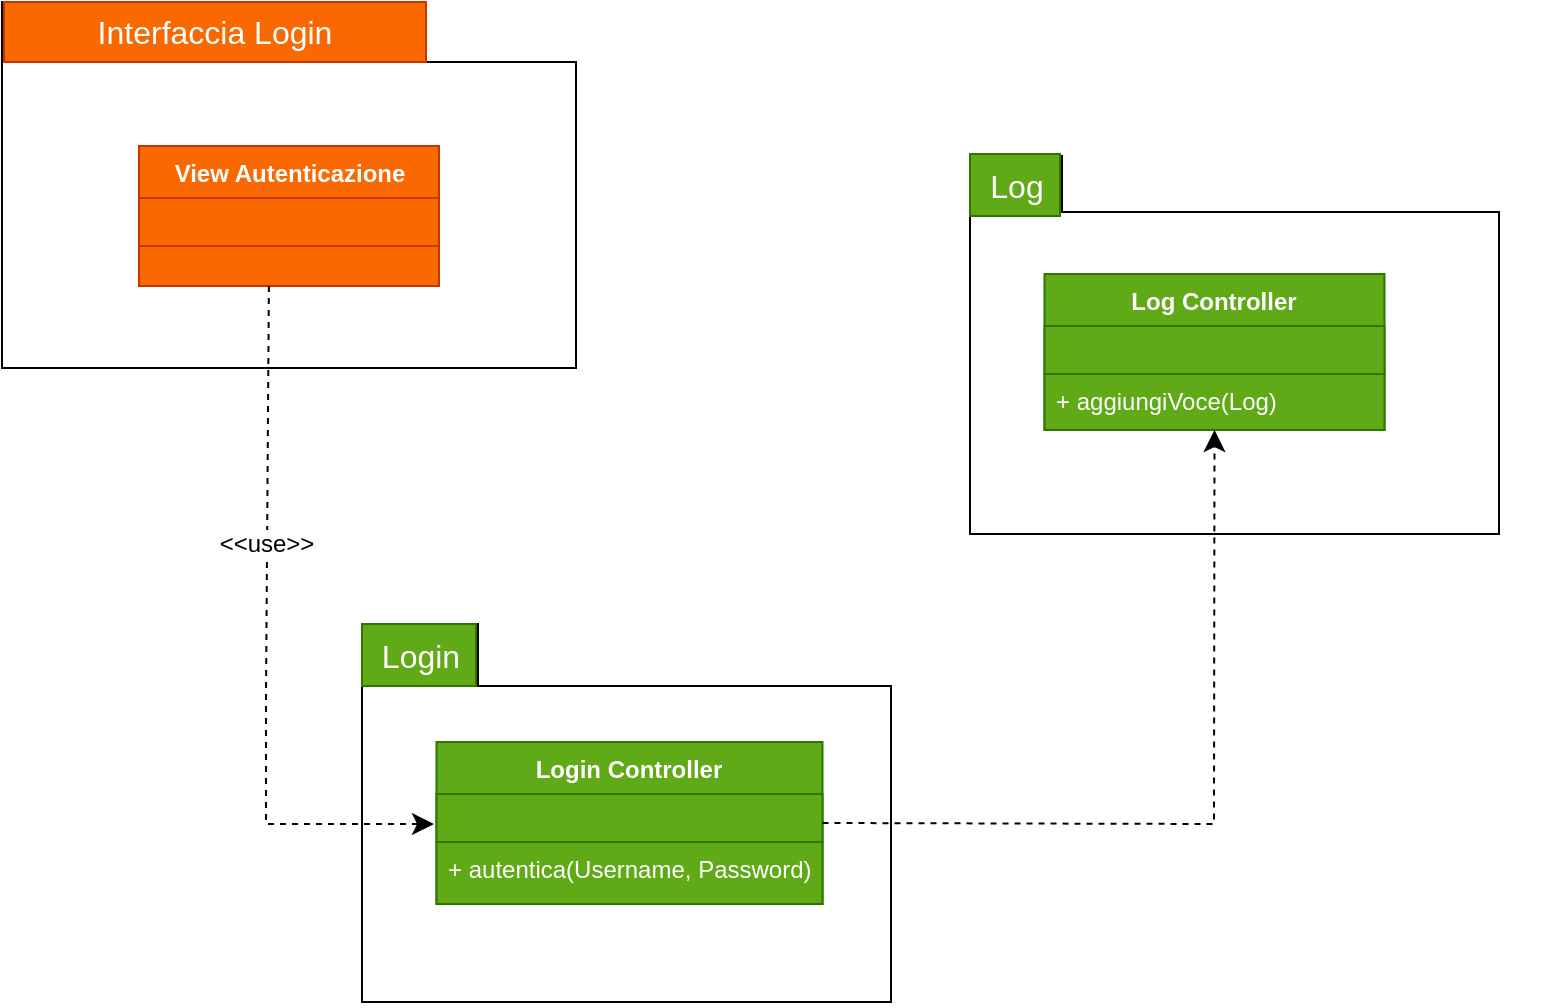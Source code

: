 <mxfile version="24.5.4" type="github">
  <diagram name="Pagina-1" id="86GD8Nnsu1P-jXevO0ux">
    <mxGraphModel dx="2004" dy="1209" grid="0" gridSize="10" guides="1" tooltips="1" connect="1" arrows="1" fold="1" page="0" pageScale="1" pageWidth="827" pageHeight="1169" math="0" shadow="0">
      <root>
        <mxCell id="0" />
        <mxCell id="1" parent="0" />
        <mxCell id="EzHZpt0uHVEZw83XRLIT-1" value="" style="shape=folder;fontStyle=1;spacingTop=10;tabWidth=210;tabHeight=30;tabPosition=left;html=1;whiteSpace=wrap;" parent="1" vertex="1">
          <mxGeometry x="-5" y="-52" width="287" height="183" as="geometry" />
        </mxCell>
        <mxCell id="EzHZpt0uHVEZw83XRLIT-2" value="&lt;font color=&quot;#ffffff&quot;&gt;Interfaccia Login&lt;br&gt;&lt;/font&gt;" style="text;strokeColor=#C73500;fillColor=#fa6800;html=1;align=center;verticalAlign=middle;whiteSpace=wrap;rounded=0;fontSize=16;fontColor=#000000;" parent="1" vertex="1">
          <mxGeometry x="-4" y="-52" width="211" height="30" as="geometry" />
        </mxCell>
        <mxCell id="EzHZpt0uHVEZw83XRLIT-3" style="edgeStyle=none;curved=1;rounded=0;orthogonalLoop=1;jettySize=auto;html=1;exitX=0.5;exitY=0;exitDx=0;exitDy=0;fontSize=12;startSize=8;endSize=8;" parent="1" edge="1">
          <mxGeometry relative="1" as="geometry">
            <mxPoint x="346" y="34" as="sourcePoint" />
            <mxPoint x="346" y="34" as="targetPoint" />
          </mxGeometry>
        </mxCell>
        <mxCell id="EzHZpt0uHVEZw83XRLIT-4" value="" style="shape=folder;fontStyle=1;spacingTop=10;tabWidth=58;tabHeight=31;tabPosition=left;html=1;whiteSpace=wrap;" parent="1" vertex="1">
          <mxGeometry x="175" y="259" width="264.5" height="189" as="geometry" />
        </mxCell>
        <mxCell id="EzHZpt0uHVEZw83XRLIT-5" value="Login" style="text;html=1;align=center;verticalAlign=middle;resizable=0;points=[];autosize=1;fontSize=16;fillColor=#60a917;fontColor=#ffffff;strokeColor=#2D7600;" parent="1" vertex="1">
          <mxGeometry x="175" y="259" width="57" height="31" as="geometry" />
        </mxCell>
        <mxCell id="EzHZpt0uHVEZw83XRLIT-14" value="&lt;font color=&quot;#ffffff&quot;&gt;View Autenticazione&lt;br&gt;&lt;/font&gt;" style="swimlane;fontStyle=1;align=center;verticalAlign=top;childLayout=stackLayout;horizontal=1;startSize=26;horizontalStack=0;resizeParent=1;resizeParentMax=0;resizeLast=0;collapsible=1;marginBottom=0;whiteSpace=wrap;html=1;fillColor=#fa6800;fontColor=#000000;strokeColor=#C73500;" parent="1" vertex="1">
          <mxGeometry x="63.5" y="20" width="150" height="70" as="geometry" />
        </mxCell>
        <mxCell id="EzHZpt0uHVEZw83XRLIT-15" value="" style="text;strokeColor=#C73500;fillColor=#fa6800;align=left;verticalAlign=top;spacingLeft=4;spacingRight=4;overflow=hidden;rotatable=0;points=[[0,0.5],[1,0.5]];portConstraint=eastwest;whiteSpace=wrap;html=1;fontColor=#000000;" parent="EzHZpt0uHVEZw83XRLIT-14" vertex="1">
          <mxGeometry y="26" width="150" height="24" as="geometry" />
        </mxCell>
        <mxCell id="EzHZpt0uHVEZw83XRLIT-16" value="" style="line;strokeWidth=1;fillColor=#fa6800;align=left;verticalAlign=middle;spacingTop=-1;spacingLeft=3;spacingRight=3;rotatable=0;labelPosition=right;points=[];portConstraint=eastwest;strokeColor=#FF8000;fontColor=#000000;" parent="EzHZpt0uHVEZw83XRLIT-14" vertex="1">
          <mxGeometry y="50" width="150" as="geometry" />
        </mxCell>
        <mxCell id="EzHZpt0uHVEZw83XRLIT-17" value="&lt;div&gt;&lt;br&gt;&lt;/div&gt;&lt;div&gt;&lt;br&gt;&lt;/div&gt;" style="text;strokeColor=#C73500;fillColor=#fa6800;align=left;verticalAlign=top;spacingLeft=4;spacingRight=4;overflow=hidden;rotatable=0;points=[[0,0.5],[1,0.5]];portConstraint=eastwest;whiteSpace=wrap;html=1;fontColor=#000000;" parent="EzHZpt0uHVEZw83XRLIT-14" vertex="1">
          <mxGeometry y="50" width="150" height="20" as="geometry" />
        </mxCell>
        <mxCell id="EzHZpt0uHVEZw83XRLIT-18" value="Login Controller" style="swimlane;fontStyle=1;align=center;verticalAlign=top;childLayout=stackLayout;horizontal=1;startSize=26;horizontalStack=0;resizeParent=1;resizeParentMax=0;resizeLast=0;collapsible=1;marginBottom=0;whiteSpace=wrap;html=1;fillColor=#60a917;fontColor=#ffffff;strokeColor=#2D7600;" parent="1" vertex="1">
          <mxGeometry x="212.25" y="318" width="193" height="81" as="geometry" />
        </mxCell>
        <mxCell id="EzHZpt0uHVEZw83XRLIT-19" value="" style="text;strokeColor=#2D7600;fillColor=#60a917;align=left;verticalAlign=top;spacingLeft=4;spacingRight=4;overflow=hidden;rotatable=0;points=[[0,0.5],[1,0.5]];portConstraint=eastwest;whiteSpace=wrap;html=1;fontColor=#ffffff;" parent="EzHZpt0uHVEZw83XRLIT-18" vertex="1">
          <mxGeometry y="26" width="193" height="24" as="geometry" />
        </mxCell>
        <mxCell id="EzHZpt0uHVEZw83XRLIT-20" value="" style="line;strokeWidth=1;fillColor=#fa6800;align=left;verticalAlign=middle;spacingTop=-1;spacingLeft=3;spacingRight=3;rotatable=0;labelPosition=right;points=[];portConstraint=eastwest;strokeColor=#FF8000;fontColor=#000000;" parent="EzHZpt0uHVEZw83XRLIT-18" vertex="1">
          <mxGeometry y="50" width="193" as="geometry" />
        </mxCell>
        <mxCell id="EzHZpt0uHVEZw83XRLIT-21" value="+ autentica(Username, Password)" style="text;strokeColor=#2D7600;fillColor=#60a917;align=left;verticalAlign=top;spacingLeft=4;spacingRight=4;overflow=hidden;rotatable=0;points=[[0,0.5],[1,0.5]];portConstraint=eastwest;whiteSpace=wrap;html=1;fontColor=#ffffff;" parent="EzHZpt0uHVEZw83XRLIT-18" vertex="1">
          <mxGeometry y="50" width="193" height="31" as="geometry" />
        </mxCell>
        <mxCell id="EzHZpt0uHVEZw83XRLIT-24" style="edgeStyle=none;curved=0;rounded=0;orthogonalLoop=1;jettySize=auto;html=1;exitX=0.5;exitY=1;exitDx=0;exitDy=0;fontSize=12;startSize=8;endSize=8;entryX=0;entryY=0.25;entryDx=0;entryDy=0;dashed=1;strokeColor=none;" parent="1" target="EzHZpt0uHVEZw83XRLIT-18" edge="1">
          <mxGeometry relative="1" as="geometry">
            <mxPoint x="22" y="220" as="sourcePoint" />
            <mxPoint x="22" y="539" as="targetPoint" />
            <Array as="points">
              <mxPoint x="22" y="440" />
            </Array>
          </mxGeometry>
        </mxCell>
        <mxCell id="EzHZpt0uHVEZw83XRLIT-25" style="edgeStyle=none;curved=0;rounded=0;orthogonalLoop=1;jettySize=auto;html=1;exitX=0.433;exitY=1;exitDx=0;exitDy=0;fontSize=12;startSize=8;endSize=8;dashed=1;exitPerimeter=0;" parent="1" source="EzHZpt0uHVEZw83XRLIT-17" edge="1">
          <mxGeometry relative="1" as="geometry">
            <mxPoint x="52" y="220" as="sourcePoint" />
            <mxPoint x="211" y="359" as="targetPoint" />
            <Array as="points">
              <mxPoint x="127" y="295" />
              <mxPoint x="127" y="359" />
            </Array>
          </mxGeometry>
        </mxCell>
        <mxCell id="EzHZpt0uHVEZw83XRLIT-26" value="&amp;lt;&amp;lt;use&amp;gt;&amp;gt;" style="edgeLabel;html=1;align=center;verticalAlign=middle;resizable=0;points=[];fontSize=12;" parent="EzHZpt0uHVEZw83XRLIT-25" vertex="1" connectable="0">
          <mxGeometry x="-0.272" y="-1" relative="1" as="geometry">
            <mxPoint as="offset" />
          </mxGeometry>
        </mxCell>
        <mxCell id="EzHZpt0uHVEZw83XRLIT-35" style="edgeStyle=none;curved=1;rounded=0;orthogonalLoop=1;jettySize=auto;html=1;exitX=0.5;exitY=0;exitDx=0;exitDy=0;fontSize=12;startSize=8;endSize=8;" parent="1" edge="1">
          <mxGeometry relative="1" as="geometry">
            <mxPoint x="757" y="87" as="sourcePoint" />
            <mxPoint x="757" y="87" as="targetPoint" />
          </mxGeometry>
        </mxCell>
        <mxCell id="knwJUqBUvWxI0EZrz6KP-1" value="" style="shape=folder;fontStyle=1;spacingTop=10;tabWidth=46;tabHeight=28;tabPosition=left;html=1;whiteSpace=wrap;" parent="1" vertex="1">
          <mxGeometry x="479" y="25" width="264.5" height="189" as="geometry" />
        </mxCell>
        <mxCell id="knwJUqBUvWxI0EZrz6KP-2" value="Log" style="text;html=1;align=center;verticalAlign=middle;resizable=0;points=[];autosize=1;fontSize=16;fillColor=#60a917;fontColor=#ffffff;strokeColor=#2D7600;" parent="1" vertex="1">
          <mxGeometry x="479" y="24" width="45" height="31" as="geometry" />
        </mxCell>
        <mxCell id="knwJUqBUvWxI0EZrz6KP-3" value="Log Controller" style="swimlane;fontStyle=1;align=center;verticalAlign=top;childLayout=stackLayout;horizontal=1;startSize=26;horizontalStack=0;resizeParent=1;resizeParentMax=0;resizeLast=0;collapsible=1;marginBottom=0;whiteSpace=wrap;html=1;fillColor=#60a917;fontColor=#ffffff;strokeColor=#2D7600;" parent="1" vertex="1">
          <mxGeometry x="516.25" y="84" width="170" height="78" as="geometry" />
        </mxCell>
        <mxCell id="knwJUqBUvWxI0EZrz6KP-4" value="" style="text;strokeColor=#2D7600;fillColor=#60a917;align=left;verticalAlign=top;spacingLeft=4;spacingRight=4;overflow=hidden;rotatable=0;points=[[0,0.5],[1,0.5]];portConstraint=eastwest;whiteSpace=wrap;html=1;fontColor=#ffffff;" parent="knwJUqBUvWxI0EZrz6KP-3" vertex="1">
          <mxGeometry y="26" width="170" height="24" as="geometry" />
        </mxCell>
        <mxCell id="knwJUqBUvWxI0EZrz6KP-5" value="" style="line;strokeWidth=1;fillColor=#fa6800;align=left;verticalAlign=middle;spacingTop=-1;spacingLeft=3;spacingRight=3;rotatable=0;labelPosition=right;points=[];portConstraint=eastwest;strokeColor=#FF8000;fontColor=#000000;" parent="knwJUqBUvWxI0EZrz6KP-3" vertex="1">
          <mxGeometry y="50" width="170" as="geometry" />
        </mxCell>
        <mxCell id="knwJUqBUvWxI0EZrz6KP-6" value="+ aggiungiVoce(Log)" style="text;strokeColor=#2D7600;fillColor=#60a917;align=left;verticalAlign=top;spacingLeft=4;spacingRight=4;overflow=hidden;rotatable=0;points=[[0,0.5],[1,0.5]];portConstraint=eastwest;whiteSpace=wrap;html=1;fontColor=#ffffff;" parent="knwJUqBUvWxI0EZrz6KP-3" vertex="1">
          <mxGeometry y="50" width="170" height="28" as="geometry" />
        </mxCell>
        <mxCell id="knwJUqBUvWxI0EZrz6KP-7" style="edgeStyle=none;curved=0;rounded=0;orthogonalLoop=1;jettySize=auto;html=1;exitX=1;exitY=0.5;exitDx=0;exitDy=0;fontSize=12;startSize=8;endSize=8;dashed=1;entryX=0.5;entryY=1;entryDx=0;entryDy=0;" parent="1" source="EzHZpt0uHVEZw83XRLIT-18" target="knwJUqBUvWxI0EZrz6KP-3" edge="1">
          <mxGeometry relative="1" as="geometry">
            <mxPoint x="565" y="279" as="sourcePoint" />
            <mxPoint x="648" y="548" as="targetPoint" />
            <Array as="points">
              <mxPoint x="601" y="359" />
            </Array>
          </mxGeometry>
        </mxCell>
      </root>
    </mxGraphModel>
  </diagram>
</mxfile>

